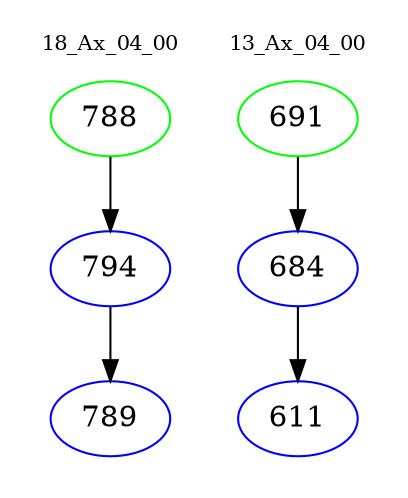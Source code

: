 digraph{
subgraph cluster_0 {
color = white
label = "18_Ax_04_00";
fontsize=10;
T0_788 [label="788", color="green"]
T0_788 -> T0_794 [color="black"]
T0_794 [label="794", color="blue"]
T0_794 -> T0_789 [color="black"]
T0_789 [label="789", color="blue"]
}
subgraph cluster_1 {
color = white
label = "13_Ax_04_00";
fontsize=10;
T1_691 [label="691", color="green"]
T1_691 -> T1_684 [color="black"]
T1_684 [label="684", color="blue"]
T1_684 -> T1_611 [color="black"]
T1_611 [label="611", color="blue"]
}
}
